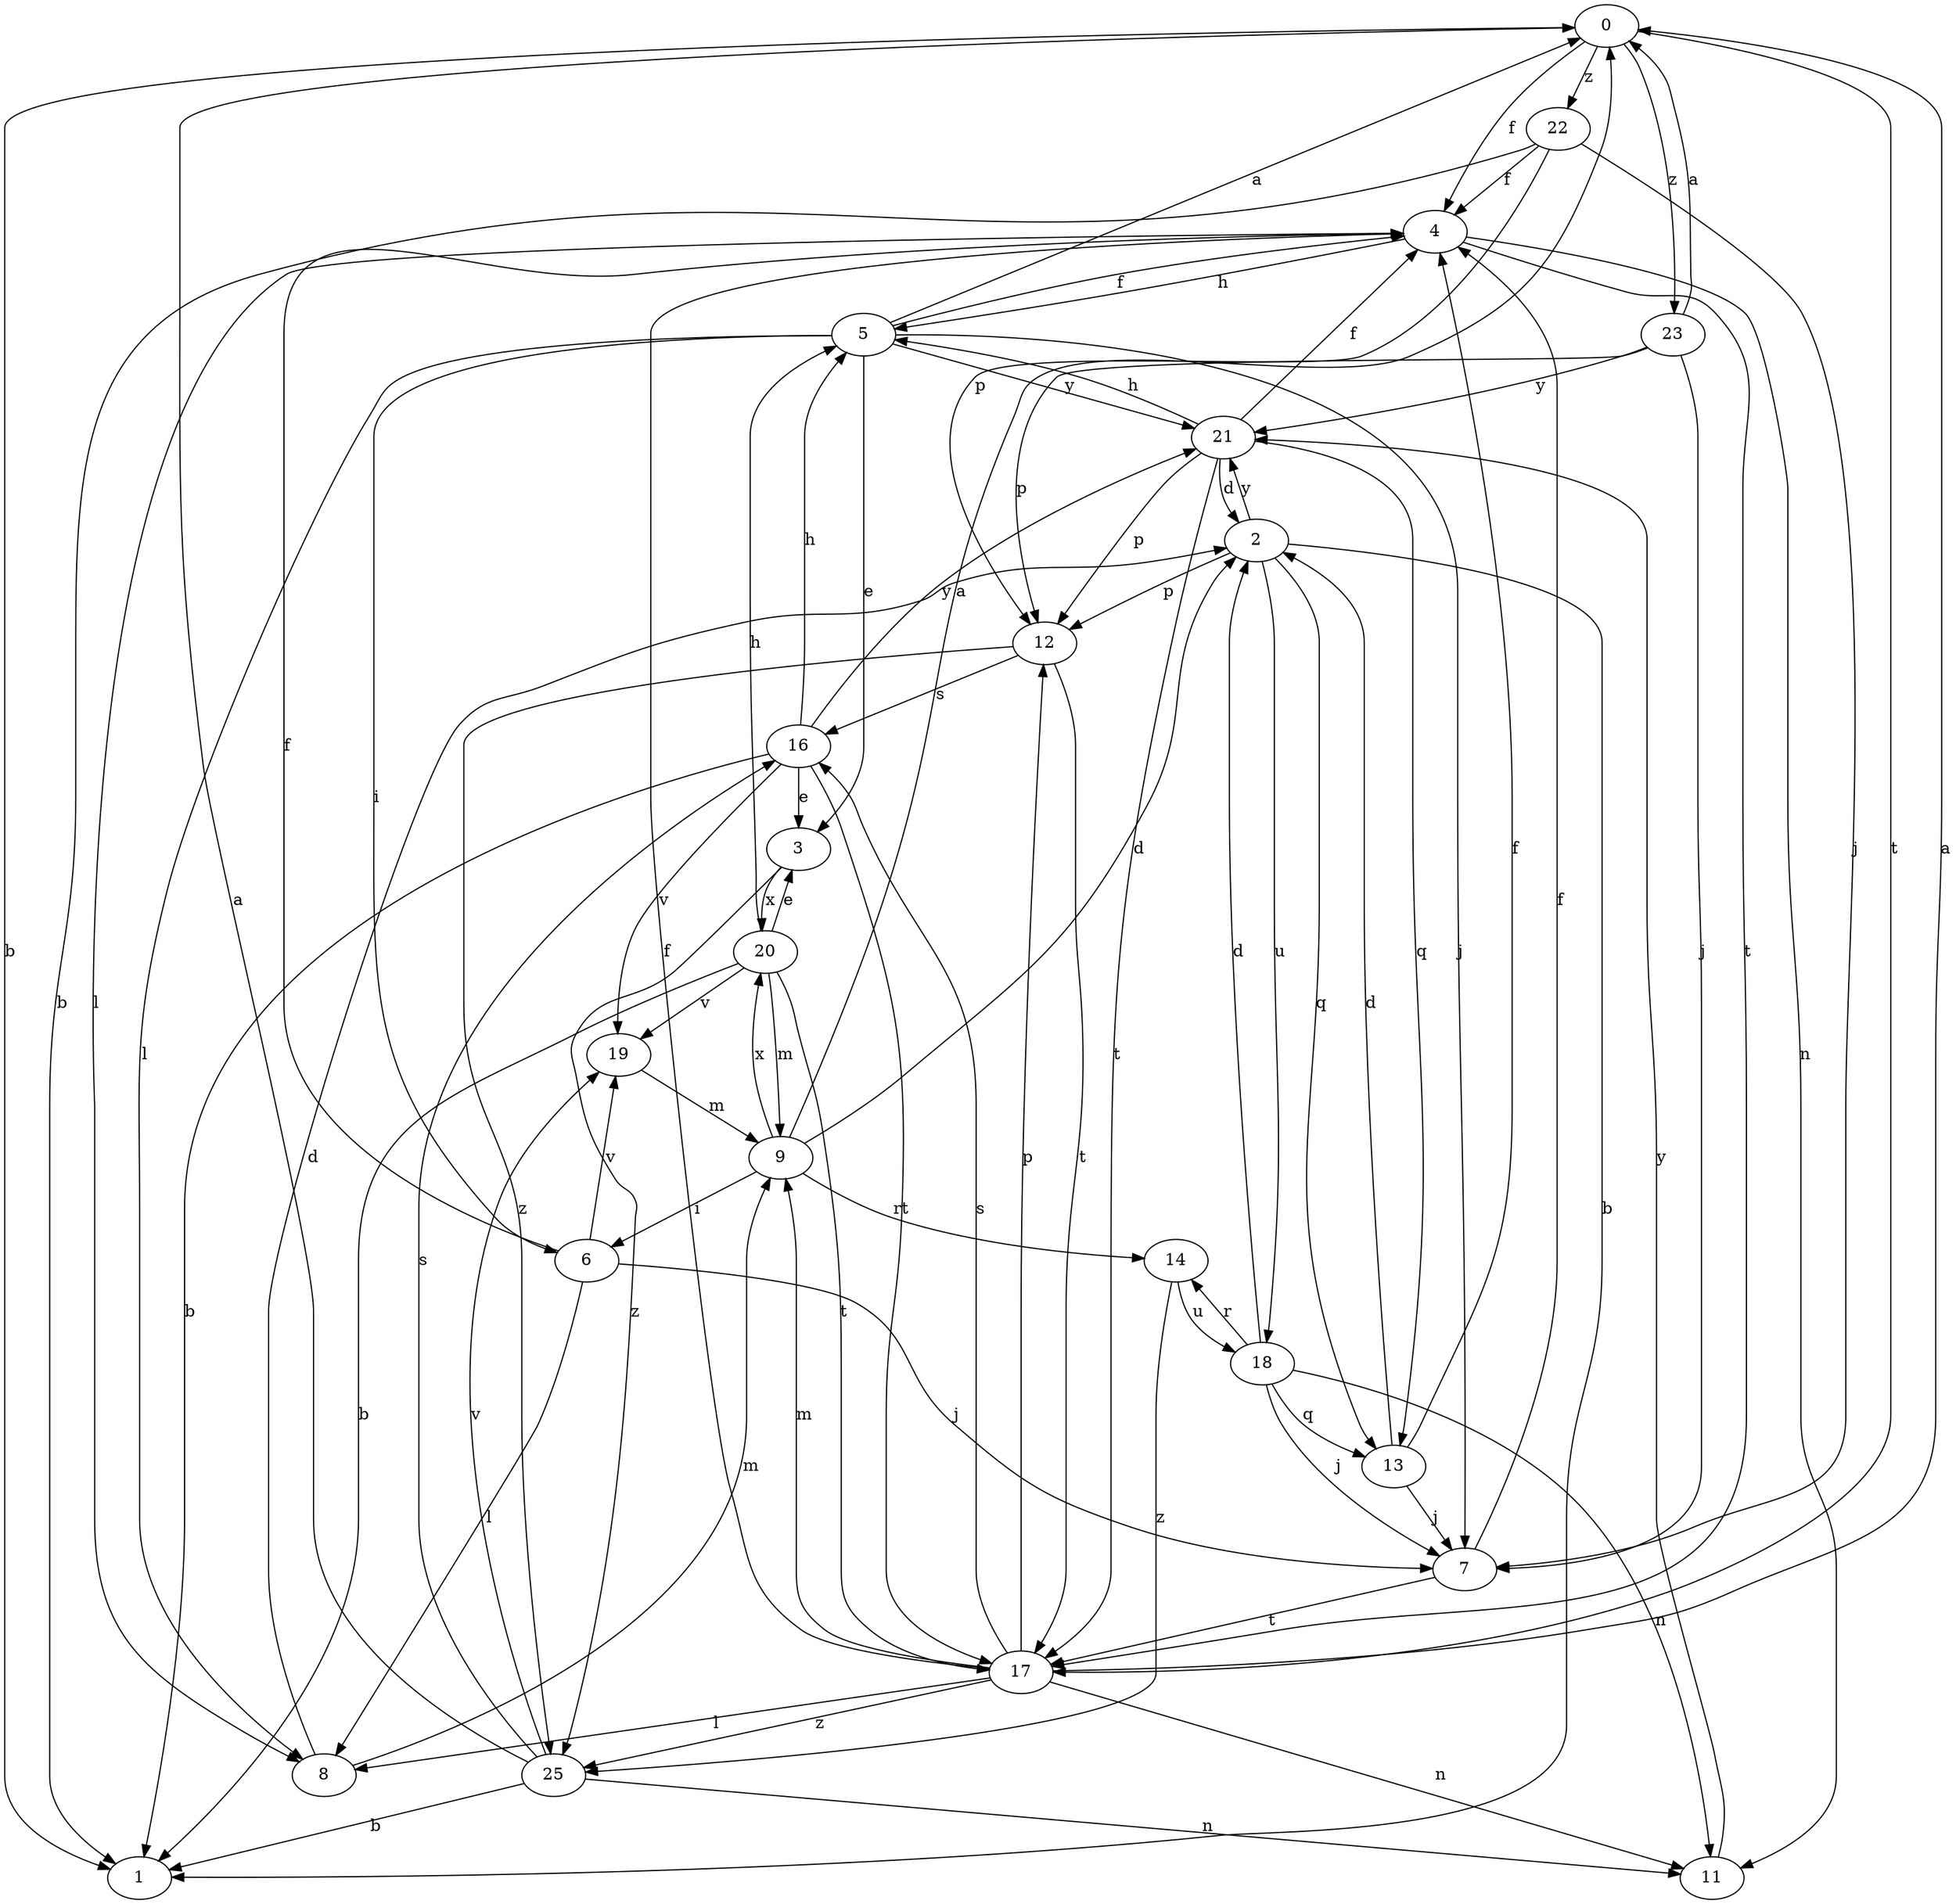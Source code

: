 strict digraph  {
0;
1;
2;
3;
4;
5;
6;
7;
8;
9;
11;
12;
13;
14;
16;
17;
18;
19;
20;
21;
22;
23;
25;
0 -> 1  [label=b];
0 -> 4  [label=f];
0 -> 17  [label=t];
0 -> 22  [label=z];
0 -> 23  [label=z];
2 -> 1  [label=b];
2 -> 12  [label=p];
2 -> 13  [label=q];
2 -> 18  [label=u];
2 -> 21  [label=y];
3 -> 20  [label=x];
3 -> 25  [label=z];
4 -> 5  [label=h];
4 -> 8  [label=l];
4 -> 11  [label=n];
4 -> 17  [label=t];
5 -> 0  [label=a];
5 -> 3  [label=e];
5 -> 4  [label=f];
5 -> 6  [label=i];
5 -> 7  [label=j];
5 -> 8  [label=l];
5 -> 21  [label=y];
6 -> 4  [label=f];
6 -> 7  [label=j];
6 -> 8  [label=l];
6 -> 19  [label=v];
7 -> 4  [label=f];
7 -> 17  [label=t];
8 -> 2  [label=d];
8 -> 9  [label=m];
9 -> 0  [label=a];
9 -> 2  [label=d];
9 -> 6  [label=i];
9 -> 14  [label=r];
9 -> 20  [label=x];
11 -> 21  [label=y];
12 -> 16  [label=s];
12 -> 17  [label=t];
12 -> 25  [label=z];
13 -> 2  [label=d];
13 -> 4  [label=f];
13 -> 7  [label=j];
14 -> 18  [label=u];
14 -> 25  [label=z];
16 -> 1  [label=b];
16 -> 3  [label=e];
16 -> 5  [label=h];
16 -> 17  [label=t];
16 -> 19  [label=v];
16 -> 21  [label=y];
17 -> 0  [label=a];
17 -> 4  [label=f];
17 -> 8  [label=l];
17 -> 9  [label=m];
17 -> 11  [label=n];
17 -> 12  [label=p];
17 -> 16  [label=s];
17 -> 25  [label=z];
18 -> 2  [label=d];
18 -> 7  [label=j];
18 -> 11  [label=n];
18 -> 13  [label=q];
18 -> 14  [label=r];
19 -> 9  [label=m];
20 -> 1  [label=b];
20 -> 3  [label=e];
20 -> 5  [label=h];
20 -> 9  [label=m];
20 -> 17  [label=t];
20 -> 19  [label=v];
21 -> 2  [label=d];
21 -> 4  [label=f];
21 -> 5  [label=h];
21 -> 12  [label=p];
21 -> 13  [label=q];
21 -> 17  [label=t];
22 -> 1  [label=b];
22 -> 4  [label=f];
22 -> 7  [label=j];
22 -> 12  [label=p];
23 -> 0  [label=a];
23 -> 7  [label=j];
23 -> 12  [label=p];
23 -> 21  [label=y];
25 -> 0  [label=a];
25 -> 1  [label=b];
25 -> 11  [label=n];
25 -> 16  [label=s];
25 -> 19  [label=v];
}
